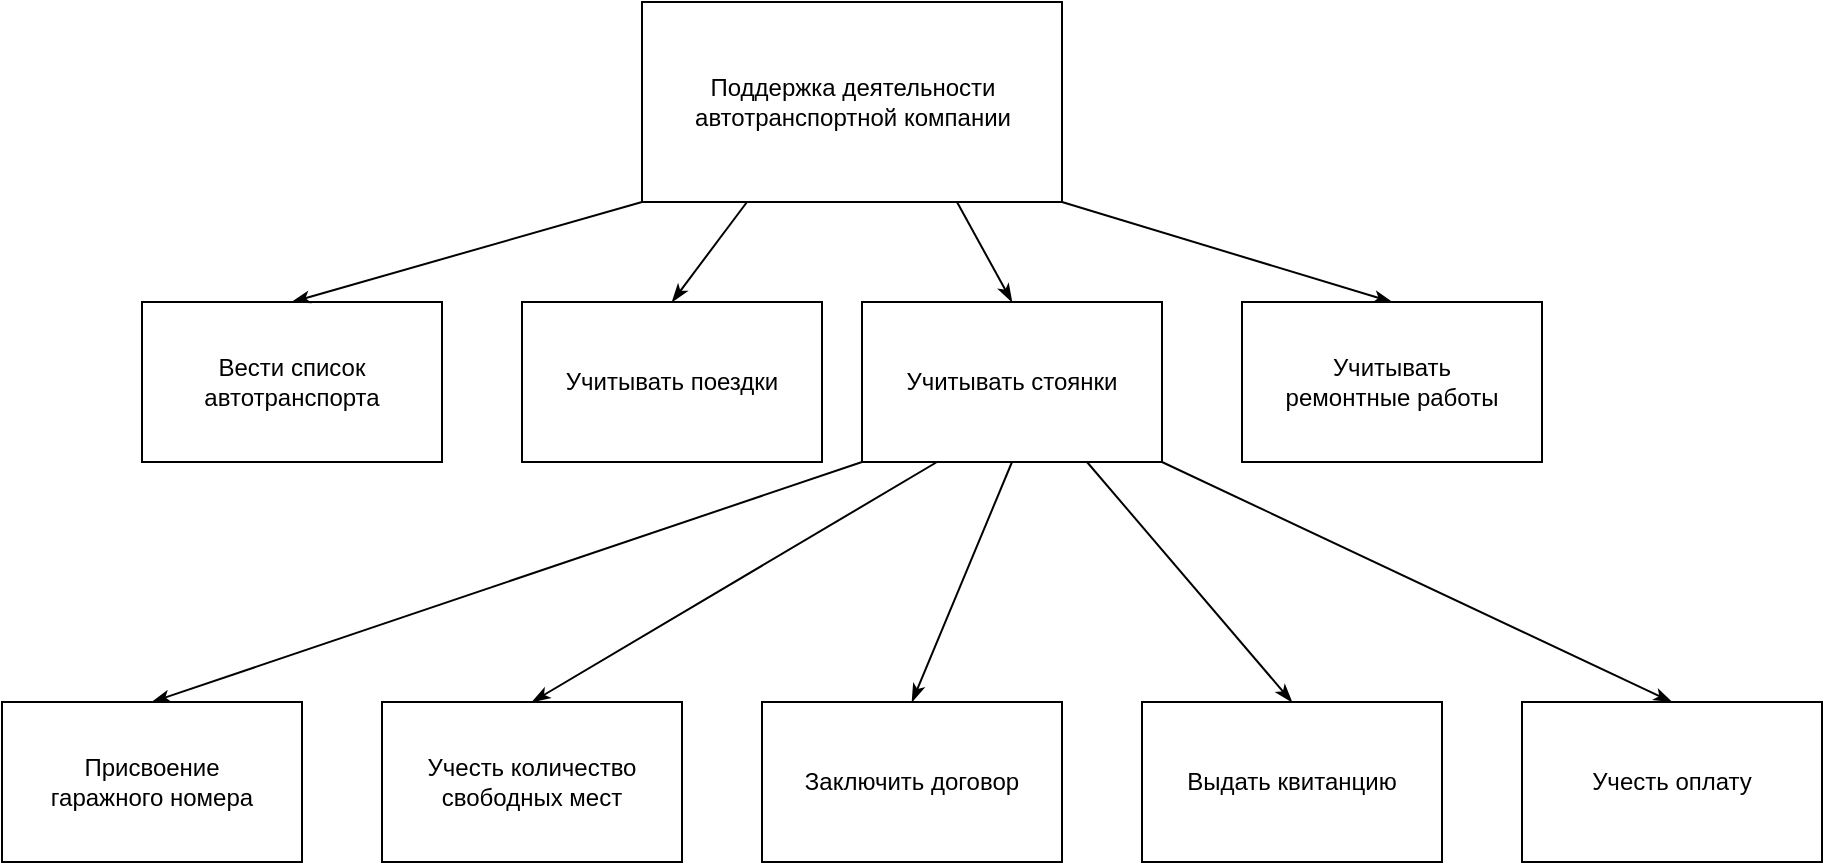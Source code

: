 <mxfile version="14.8.3" type="github">
  <diagram id="W5JkKnaNi3M0iucoaM6a" name="Page-1">
    <mxGraphModel dx="1422" dy="705" grid="1" gridSize="10" guides="1" tooltips="1" connect="1" arrows="1" fold="1" page="1" pageScale="1" pageWidth="1654" pageHeight="2336" math="0" shadow="0">
      <root>
        <mxCell id="0" />
        <mxCell id="1" parent="0" />
        <mxCell id="LExB75-Qr8U2OTZdNFjI-1" value="" style="rounded=0;whiteSpace=wrap;html=1;" vertex="1" parent="1">
          <mxGeometry x="660" y="210" width="210" height="100" as="geometry" />
        </mxCell>
        <mxCell id="LExB75-Qr8U2OTZdNFjI-2" value="Поддержка деятельности автотранспортной компании" style="text;html=1;strokeColor=none;fillColor=none;align=center;verticalAlign=middle;whiteSpace=wrap;rounded=0;" vertex="1" parent="1">
          <mxGeometry x="672.5" y="222.5" width="185" height="75" as="geometry" />
        </mxCell>
        <mxCell id="LExB75-Qr8U2OTZdNFjI-3" value="" style="rounded=0;whiteSpace=wrap;html=1;" vertex="1" parent="1">
          <mxGeometry x="410" y="360" width="150" height="80" as="geometry" />
        </mxCell>
        <mxCell id="LExB75-Qr8U2OTZdNFjI-4" value="Вести список автотранспорта" style="text;html=1;strokeColor=none;fillColor=none;align=center;verticalAlign=middle;whiteSpace=wrap;rounded=0;" vertex="1" parent="1">
          <mxGeometry x="430" y="375" width="110" height="50" as="geometry" />
        </mxCell>
        <mxCell id="LExB75-Qr8U2OTZdNFjI-5" value="" style="rounded=0;whiteSpace=wrap;html=1;" vertex="1" parent="1">
          <mxGeometry x="600" y="360" width="150" height="80" as="geometry" />
        </mxCell>
        <mxCell id="LExB75-Qr8U2OTZdNFjI-6" value="Учитывать поездки" style="text;html=1;strokeColor=none;fillColor=none;align=center;verticalAlign=middle;whiteSpace=wrap;rounded=0;" vertex="1" parent="1">
          <mxGeometry x="620" y="375" width="110" height="50" as="geometry" />
        </mxCell>
        <mxCell id="LExB75-Qr8U2OTZdNFjI-7" value="" style="rounded=0;whiteSpace=wrap;html=1;" vertex="1" parent="1">
          <mxGeometry x="770" y="360" width="150" height="80" as="geometry" />
        </mxCell>
        <mxCell id="LExB75-Qr8U2OTZdNFjI-8" value="Учитывать стоянки" style="text;html=1;strokeColor=none;fillColor=none;align=center;verticalAlign=middle;whiteSpace=wrap;rounded=0;" vertex="1" parent="1">
          <mxGeometry x="790" y="375" width="110" height="50" as="geometry" />
        </mxCell>
        <mxCell id="LExB75-Qr8U2OTZdNFjI-9" value="" style="rounded=0;whiteSpace=wrap;html=1;" vertex="1" parent="1">
          <mxGeometry x="960" y="360" width="150" height="80" as="geometry" />
        </mxCell>
        <mxCell id="LExB75-Qr8U2OTZdNFjI-10" value="Учитывать ремонтные работы" style="text;html=1;strokeColor=none;fillColor=none;align=center;verticalAlign=middle;whiteSpace=wrap;rounded=0;" vertex="1" parent="1">
          <mxGeometry x="980" y="375" width="110" height="50" as="geometry" />
        </mxCell>
        <mxCell id="LExB75-Qr8U2OTZdNFjI-11" value="" style="endArrow=none;html=1;entryX=0;entryY=1;entryDx=0;entryDy=0;exitX=0.5;exitY=0;exitDx=0;exitDy=0;endFill=0;startArrow=classicThin;startFill=1;" edge="1" parent="1" source="LExB75-Qr8U2OTZdNFjI-3" target="LExB75-Qr8U2OTZdNFjI-1">
          <mxGeometry width="50" height="50" relative="1" as="geometry">
            <mxPoint x="700" y="460" as="sourcePoint" />
            <mxPoint x="750" y="410" as="targetPoint" />
          </mxGeometry>
        </mxCell>
        <mxCell id="LExB75-Qr8U2OTZdNFjI-12" value="" style="endArrow=none;html=1;entryX=0.25;entryY=1;entryDx=0;entryDy=0;exitX=0.5;exitY=0;exitDx=0;exitDy=0;startArrow=classicThin;startFill=1;" edge="1" parent="1" source="LExB75-Qr8U2OTZdNFjI-5" target="LExB75-Qr8U2OTZdNFjI-1">
          <mxGeometry width="50" height="50" relative="1" as="geometry">
            <mxPoint x="495" y="370" as="sourcePoint" />
            <mxPoint x="670" y="320" as="targetPoint" />
          </mxGeometry>
        </mxCell>
        <mxCell id="LExB75-Qr8U2OTZdNFjI-13" value="" style="endArrow=none;html=1;entryX=0.75;entryY=1;entryDx=0;entryDy=0;exitX=0.5;exitY=0;exitDx=0;exitDy=0;startArrow=classicThin;startFill=1;" edge="1" parent="1" source="LExB75-Qr8U2OTZdNFjI-7" target="LExB75-Qr8U2OTZdNFjI-1">
          <mxGeometry width="50" height="50" relative="1" as="geometry">
            <mxPoint x="505" y="380" as="sourcePoint" />
            <mxPoint x="680" y="330" as="targetPoint" />
          </mxGeometry>
        </mxCell>
        <mxCell id="LExB75-Qr8U2OTZdNFjI-14" value="" style="endArrow=none;html=1;entryX=1;entryY=1;entryDx=0;entryDy=0;exitX=0.5;exitY=0;exitDx=0;exitDy=0;startArrow=classicThin;startFill=1;" edge="1" parent="1" source="LExB75-Qr8U2OTZdNFjI-9" target="LExB75-Qr8U2OTZdNFjI-1">
          <mxGeometry width="50" height="50" relative="1" as="geometry">
            <mxPoint x="515" y="390" as="sourcePoint" />
            <mxPoint x="690" y="340" as="targetPoint" />
          </mxGeometry>
        </mxCell>
        <mxCell id="LExB75-Qr8U2OTZdNFjI-16" value="" style="rounded=0;whiteSpace=wrap;html=1;" vertex="1" parent="1">
          <mxGeometry x="530" y="560" width="150" height="80" as="geometry" />
        </mxCell>
        <mxCell id="LExB75-Qr8U2OTZdNFjI-17" value="Учесть количество свободных мест" style="text;html=1;strokeColor=none;fillColor=none;align=center;verticalAlign=middle;whiteSpace=wrap;rounded=0;" vertex="1" parent="1">
          <mxGeometry x="550" y="575" width="110" height="50" as="geometry" />
        </mxCell>
        <mxCell id="LExB75-Qr8U2OTZdNFjI-18" value="" style="rounded=0;whiteSpace=wrap;html=1;" vertex="1" parent="1">
          <mxGeometry x="720" y="560" width="150" height="80" as="geometry" />
        </mxCell>
        <mxCell id="LExB75-Qr8U2OTZdNFjI-19" value="Заключить договор" style="text;html=1;strokeColor=none;fillColor=none;align=center;verticalAlign=middle;whiteSpace=wrap;rounded=0;" vertex="1" parent="1">
          <mxGeometry x="740" y="575" width="110" height="50" as="geometry" />
        </mxCell>
        <mxCell id="LExB75-Qr8U2OTZdNFjI-20" value="" style="rounded=0;whiteSpace=wrap;html=1;" vertex="1" parent="1">
          <mxGeometry x="910" y="560" width="150" height="80" as="geometry" />
        </mxCell>
        <mxCell id="LExB75-Qr8U2OTZdNFjI-21" value="Выдать квитанцию" style="text;html=1;strokeColor=none;fillColor=none;align=center;verticalAlign=middle;whiteSpace=wrap;rounded=0;" vertex="1" parent="1">
          <mxGeometry x="930" y="575" width="110" height="50" as="geometry" />
        </mxCell>
        <mxCell id="LExB75-Qr8U2OTZdNFjI-22" value="" style="rounded=0;whiteSpace=wrap;html=1;" vertex="1" parent="1">
          <mxGeometry x="1100" y="560" width="150" height="80" as="geometry" />
        </mxCell>
        <mxCell id="LExB75-Qr8U2OTZdNFjI-23" value="Учесть оплату" style="text;html=1;strokeColor=none;fillColor=none;align=center;verticalAlign=middle;whiteSpace=wrap;rounded=0;" vertex="1" parent="1">
          <mxGeometry x="1120" y="575" width="110" height="50" as="geometry" />
        </mxCell>
        <mxCell id="LExB75-Qr8U2OTZdNFjI-24" value="" style="rounded=0;whiteSpace=wrap;html=1;" vertex="1" parent="1">
          <mxGeometry x="340" y="560" width="150" height="80" as="geometry" />
        </mxCell>
        <mxCell id="LExB75-Qr8U2OTZdNFjI-25" value="Присвоение гаражного номера" style="text;html=1;strokeColor=none;fillColor=none;align=center;verticalAlign=middle;whiteSpace=wrap;rounded=0;" vertex="1" parent="1">
          <mxGeometry x="360" y="575" width="110" height="50" as="geometry" />
        </mxCell>
        <mxCell id="LExB75-Qr8U2OTZdNFjI-26" value="" style="endArrow=none;html=1;entryX=0;entryY=1;entryDx=0;entryDy=0;exitX=0.5;exitY=0;exitDx=0;exitDy=0;startArrow=classicThin;startFill=1;" edge="1" parent="1" source="LExB75-Qr8U2OTZdNFjI-24" target="LExB75-Qr8U2OTZdNFjI-7">
          <mxGeometry width="50" height="50" relative="1" as="geometry">
            <mxPoint x="485" y="530" as="sourcePoint" />
            <mxPoint x="660" y="480" as="targetPoint" />
          </mxGeometry>
        </mxCell>
        <mxCell id="LExB75-Qr8U2OTZdNFjI-27" value="" style="endArrow=none;html=1;entryX=0.25;entryY=1;entryDx=0;entryDy=0;exitX=0.5;exitY=0;exitDx=0;exitDy=0;startArrow=classicThin;startFill=1;" edge="1" parent="1" source="LExB75-Qr8U2OTZdNFjI-16" target="LExB75-Qr8U2OTZdNFjI-7">
          <mxGeometry width="50" height="50" relative="1" as="geometry">
            <mxPoint x="505" y="380" as="sourcePoint" />
            <mxPoint x="680" y="330" as="targetPoint" />
          </mxGeometry>
        </mxCell>
        <mxCell id="LExB75-Qr8U2OTZdNFjI-28" value="" style="endArrow=none;html=1;entryX=0.5;entryY=1;entryDx=0;entryDy=0;exitX=0.5;exitY=0;exitDx=0;exitDy=0;startArrow=classicThin;startFill=1;" edge="1" parent="1" source="LExB75-Qr8U2OTZdNFjI-18" target="LExB75-Qr8U2OTZdNFjI-7">
          <mxGeometry width="50" height="50" relative="1" as="geometry">
            <mxPoint x="515" y="390" as="sourcePoint" />
            <mxPoint x="690" y="340" as="targetPoint" />
          </mxGeometry>
        </mxCell>
        <mxCell id="LExB75-Qr8U2OTZdNFjI-29" value="" style="endArrow=none;html=1;entryX=0.75;entryY=1;entryDx=0;entryDy=0;exitX=0.5;exitY=0;exitDx=0;exitDy=0;startArrow=classicThin;startFill=1;" edge="1" parent="1" source="LExB75-Qr8U2OTZdNFjI-20" target="LExB75-Qr8U2OTZdNFjI-7">
          <mxGeometry width="50" height="50" relative="1" as="geometry">
            <mxPoint x="525" y="400" as="sourcePoint" />
            <mxPoint x="700" y="350" as="targetPoint" />
          </mxGeometry>
        </mxCell>
        <mxCell id="LExB75-Qr8U2OTZdNFjI-30" value="" style="endArrow=none;html=1;entryX=1;entryY=1;entryDx=0;entryDy=0;exitX=0.5;exitY=0;exitDx=0;exitDy=0;startArrow=classicThin;startFill=1;" edge="1" parent="1" source="LExB75-Qr8U2OTZdNFjI-22" target="LExB75-Qr8U2OTZdNFjI-7">
          <mxGeometry width="50" height="50" relative="1" as="geometry">
            <mxPoint x="535" y="410" as="sourcePoint" />
            <mxPoint x="710" y="360" as="targetPoint" />
          </mxGeometry>
        </mxCell>
      </root>
    </mxGraphModel>
  </diagram>
</mxfile>
